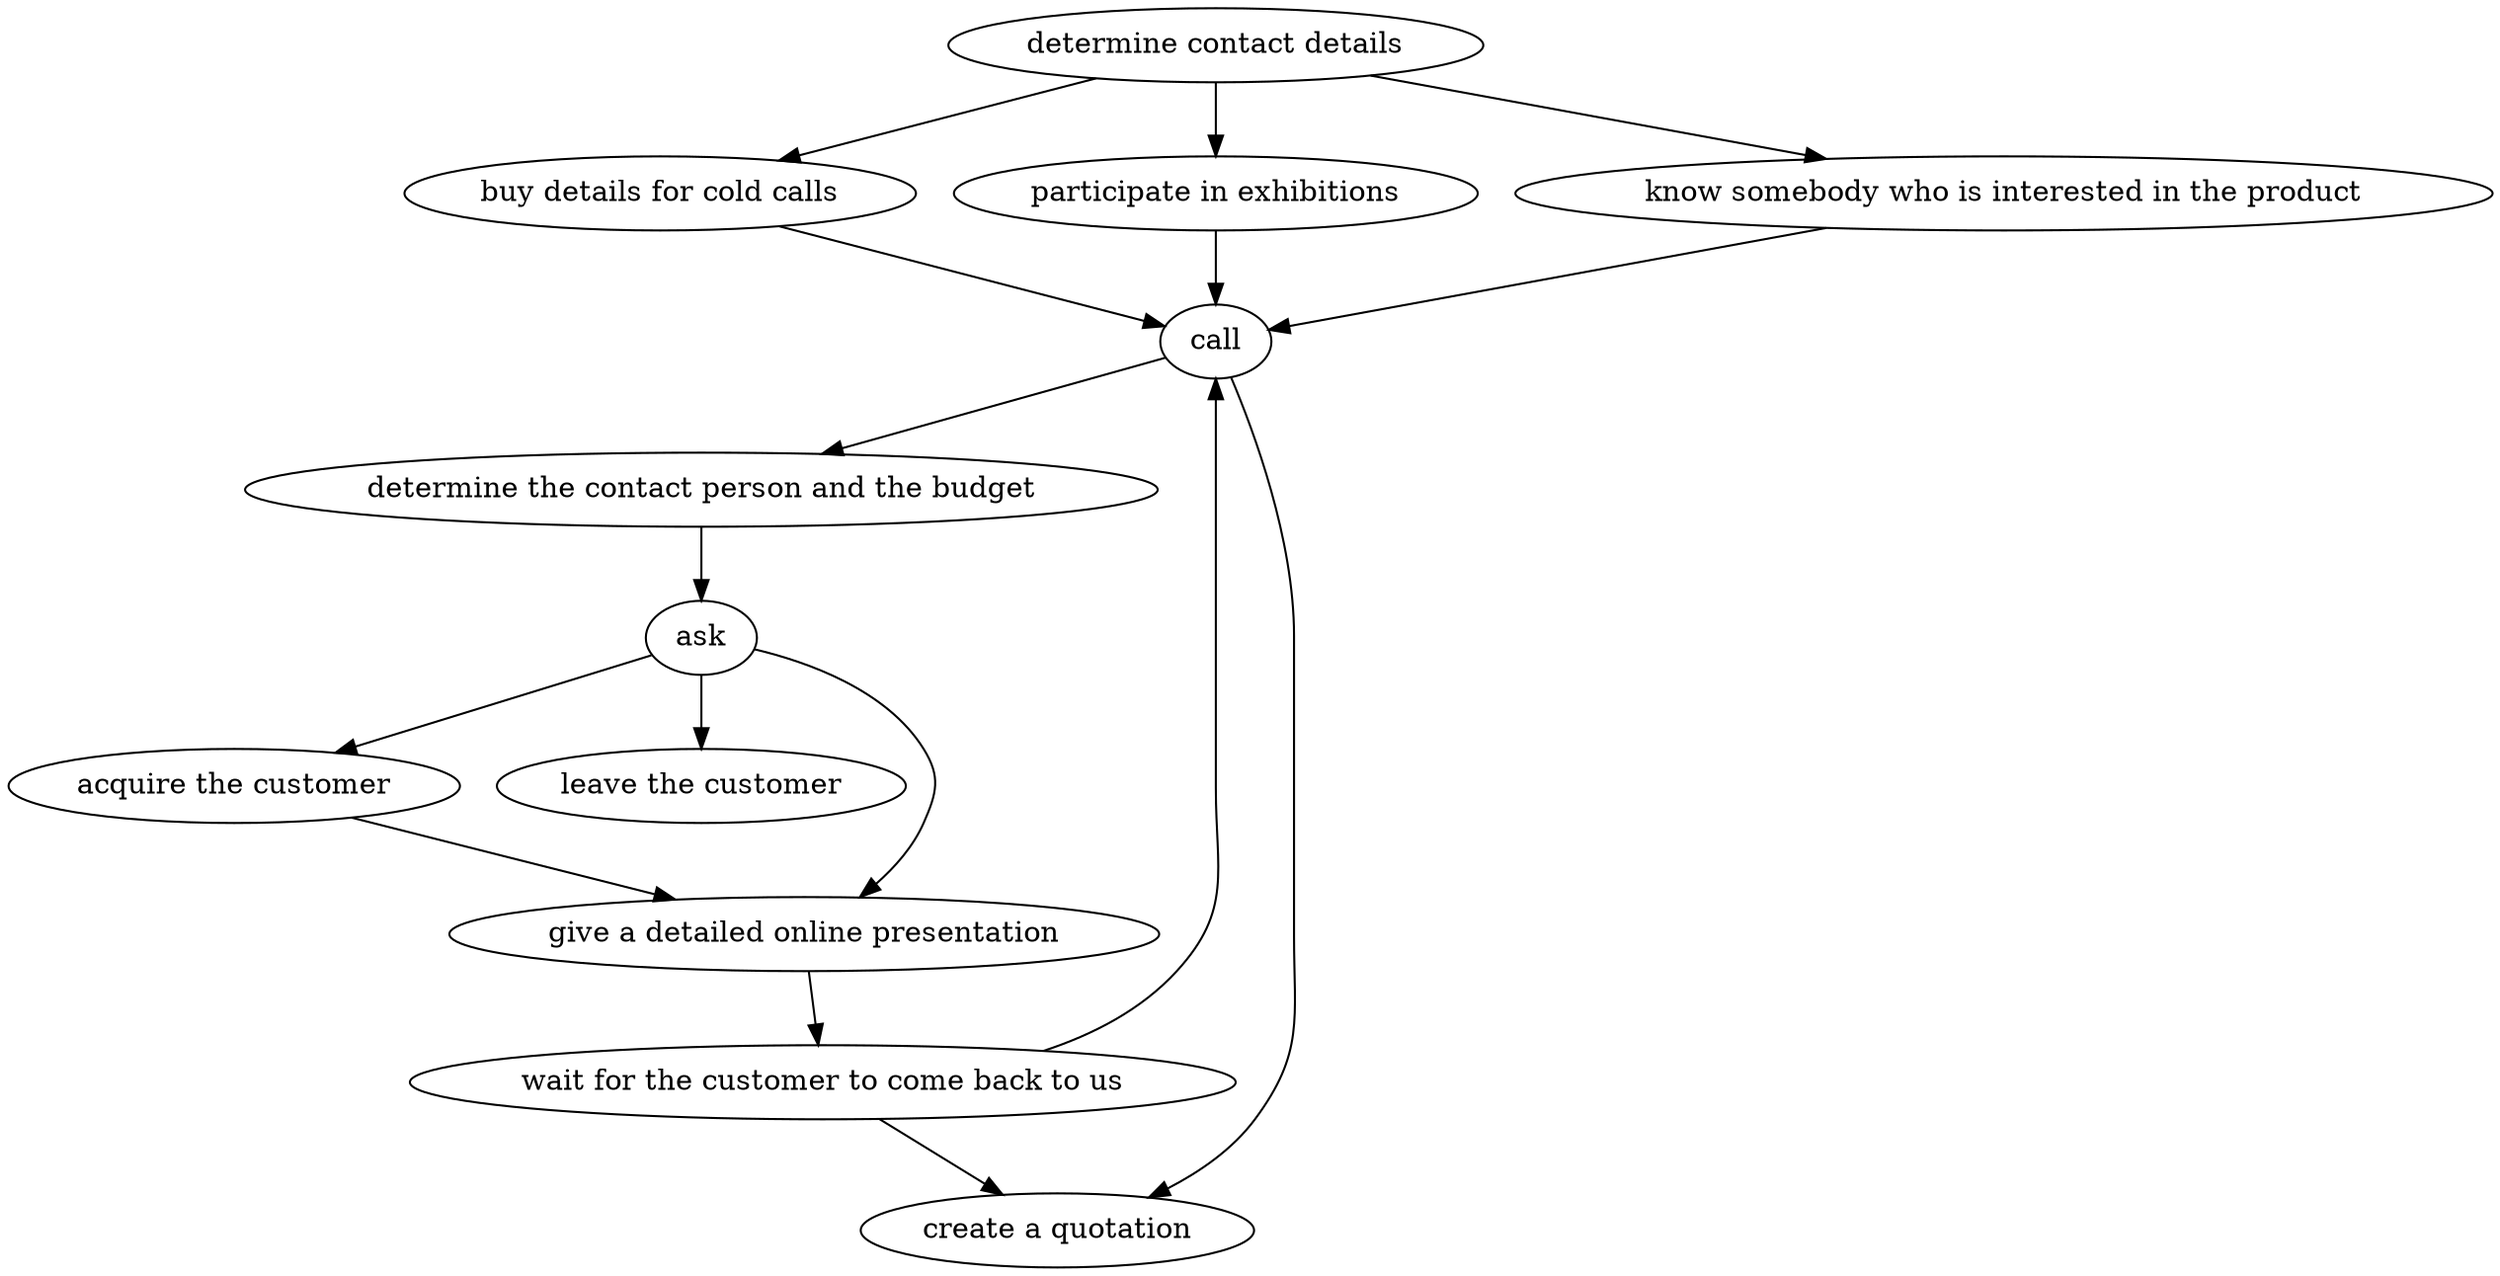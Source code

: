 strict digraph "doc-6.4" {
	graph [name="doc-6.4"];
	"determine contact details"	[attrs="{'type': 'Activity', 'label': 'determine contact details'}"];
	"buy details for cold calls"	[attrs="{'type': 'Activity', 'label': 'buy details for cold calls'}"];
	"determine contact details" -> "buy details for cold calls"	[attrs="{'type': 'flow', 'label': 'flow'}"];
	"participate in exhibitions"	[attrs="{'type': 'Activity', 'label': 'participate in exhibitions'}"];
	"determine contact details" -> "participate in exhibitions"	[attrs="{'type': 'flow', 'label': 'flow'}"];
	"know somebody who is interested in the product"	[attrs="{'type': 'Activity', 'label': 'know somebody who is interested in the product'}"];
	"determine contact details" -> "know somebody who is interested in the product"	[attrs="{'type': 'flow', 'label': 'flow'}"];
	call	[attrs="{'type': 'Activity', 'label': 'call'}"];
	"buy details for cold calls" -> call	[attrs="{'type': 'flow', 'label': 'flow'}"];
	"participate in exhibitions" -> call	[attrs="{'type': 'flow', 'label': 'flow'}"];
	"know somebody who is interested in the product" -> call	[attrs="{'type': 'flow', 'label': 'flow'}"];
	"determine the contact person and the budget"	[attrs="{'type': 'Activity', 'label': 'determine the contact person and the budget'}"];
	call -> "determine the contact person and the budget"	[attrs="{'type': 'flow', 'label': 'flow'}"];
	"create a quotation"	[attrs="{'type': 'Activity', 'label': 'create a quotation'}"];
	call -> "create a quotation"	[attrs="{'type': 'flow', 'label': 'flow'}"];
	ask	[attrs="{'type': 'Activity', 'label': 'ask'}"];
	"determine the contact person and the budget" -> ask	[attrs="{'type': 'flow', 'label': 'flow'}"];
	"leave the customer"	[attrs="{'type': 'Activity', 'label': 'leave the customer'}"];
	ask -> "leave the customer"	[attrs="{'type': 'flow', 'label': 'flow'}"];
	"acquire the customer"	[attrs="{'type': 'Activity', 'label': 'acquire the customer'}"];
	ask -> "acquire the customer"	[attrs="{'type': 'flow', 'label': 'flow'}"];
	"give a detailed online presentation"	[attrs="{'type': 'Activity', 'label': 'give a detailed online presentation'}"];
	ask -> "give a detailed online presentation"	[attrs="{'type': 'flow', 'label': 'flow'}"];
	"acquire the customer" -> "give a detailed online presentation"	[attrs="{'type': 'flow', 'label': 'flow'}"];
	"wait for the customer to come back to us"	[attrs="{'type': 'Activity', 'label': 'wait for the customer to come back to us'}"];
	"give a detailed online presentation" -> "wait for the customer to come back to us"	[attrs="{'type': 'flow', 'label': 'flow'}"];
	"wait for the customer to come back to us" -> call	[attrs="{'type': 'flow', 'label': 'flow'}"];
	"wait for the customer to come back to us" -> "create a quotation"	[attrs="{'type': 'flow', 'label': 'flow'}"];
}
